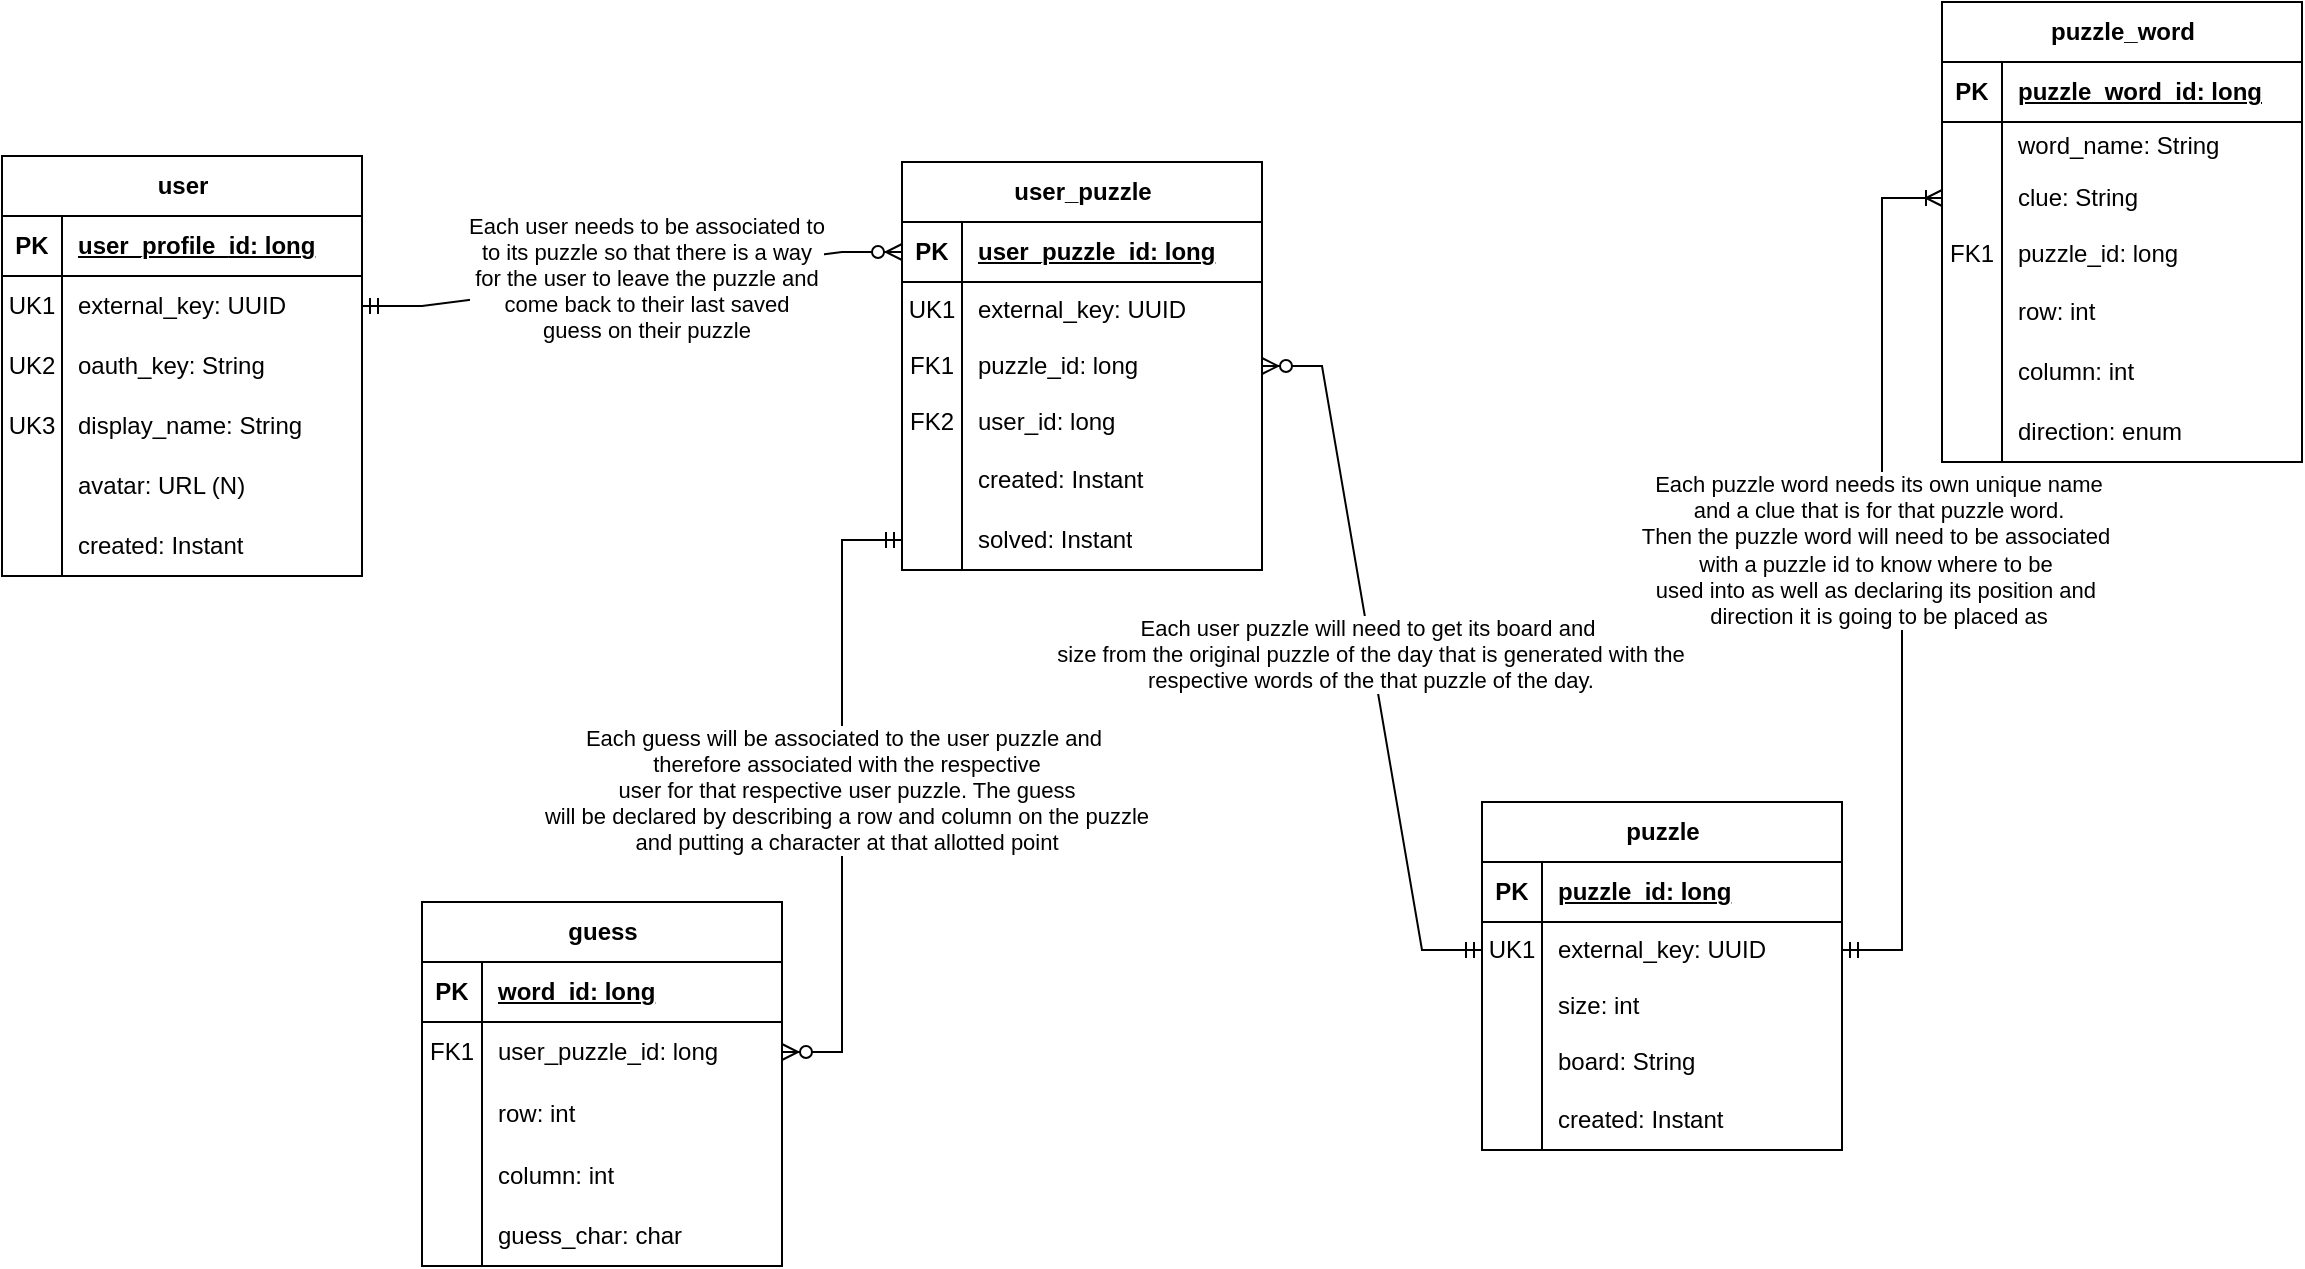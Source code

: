 <mxfile scale="1" border="0" version="28.0.4">
  <diagram name="Page-1" id="JINj1zMPB-zEUSg1bObf">
    <mxGraphModel dx="1215" dy="637" grid="1" gridSize="10" guides="1" tooltips="1" connect="1" arrows="1" fold="1" page="1" pageScale="1" pageWidth="850" pageHeight="1100" math="0" shadow="0">
      <root>
        <mxCell id="0" />
        <mxCell id="1" parent="0" />
        <mxCell id="UYAVNFeahvcUdlWK9c-E-1" value="user" style="shape=table;startSize=30;container=1;collapsible=1;childLayout=tableLayout;fixedRows=1;rowLines=0;fontStyle=1;align=center;resizeLast=1;html=1;" parent="1" vertex="1">
          <mxGeometry x="220" y="97" width="180" height="210" as="geometry" />
        </mxCell>
        <mxCell id="UYAVNFeahvcUdlWK9c-E-2" value="" style="shape=tableRow;horizontal=0;startSize=0;swimlaneHead=0;swimlaneBody=0;fillColor=none;collapsible=0;dropTarget=0;points=[[0,0.5],[1,0.5]];portConstraint=eastwest;top=0;left=0;right=0;bottom=1;" parent="UYAVNFeahvcUdlWK9c-E-1" vertex="1">
          <mxGeometry y="30" width="180" height="30" as="geometry" />
        </mxCell>
        <mxCell id="UYAVNFeahvcUdlWK9c-E-3" value="PK" style="shape=partialRectangle;connectable=0;fillColor=none;top=0;left=0;bottom=0;right=0;fontStyle=1;overflow=hidden;whiteSpace=wrap;html=1;" parent="UYAVNFeahvcUdlWK9c-E-2" vertex="1">
          <mxGeometry width="30" height="30" as="geometry">
            <mxRectangle width="30" height="30" as="alternateBounds" />
          </mxGeometry>
        </mxCell>
        <mxCell id="UYAVNFeahvcUdlWK9c-E-4" value="user_profile_&lt;span style=&quot;background-color: transparent; color: light-dark(rgb(0, 0, 0), rgb(255, 255, 255));&quot;&gt;id: long&lt;/span&gt;" style="shape=partialRectangle;connectable=0;fillColor=none;top=0;left=0;bottom=0;right=0;align=left;spacingLeft=6;fontStyle=5;overflow=hidden;whiteSpace=wrap;html=1;" parent="UYAVNFeahvcUdlWK9c-E-2" vertex="1">
          <mxGeometry x="30" width="150" height="30" as="geometry">
            <mxRectangle width="150" height="30" as="alternateBounds" />
          </mxGeometry>
        </mxCell>
        <mxCell id="UYAVNFeahvcUdlWK9c-E-5" value="" style="shape=tableRow;horizontal=0;startSize=0;swimlaneHead=0;swimlaneBody=0;fillColor=none;collapsible=0;dropTarget=0;points=[[0,0.5],[1,0.5]];portConstraint=eastwest;top=0;left=0;right=0;bottom=0;" parent="UYAVNFeahvcUdlWK9c-E-1" vertex="1">
          <mxGeometry y="60" width="180" height="30" as="geometry" />
        </mxCell>
        <mxCell id="UYAVNFeahvcUdlWK9c-E-6" value="UK1" style="shape=partialRectangle;connectable=0;fillColor=none;top=0;left=0;bottom=0;right=0;editable=1;overflow=hidden;whiteSpace=wrap;html=1;" parent="UYAVNFeahvcUdlWK9c-E-5" vertex="1">
          <mxGeometry width="30" height="30" as="geometry">
            <mxRectangle width="30" height="30" as="alternateBounds" />
          </mxGeometry>
        </mxCell>
        <mxCell id="UYAVNFeahvcUdlWK9c-E-7" value="external_key: UUID" style="shape=partialRectangle;connectable=0;fillColor=none;top=0;left=0;bottom=0;right=0;align=left;spacingLeft=6;overflow=hidden;whiteSpace=wrap;html=1;" parent="UYAVNFeahvcUdlWK9c-E-5" vertex="1">
          <mxGeometry x="30" width="150" height="30" as="geometry">
            <mxRectangle width="150" height="30" as="alternateBounds" />
          </mxGeometry>
        </mxCell>
        <mxCell id="UYAVNFeahvcUdlWK9c-E-8" value="" style="shape=tableRow;horizontal=0;startSize=0;swimlaneHead=0;swimlaneBody=0;fillColor=none;collapsible=0;dropTarget=0;points=[[0,0.5],[1,0.5]];portConstraint=eastwest;top=0;left=0;right=0;bottom=0;" parent="UYAVNFeahvcUdlWK9c-E-1" vertex="1">
          <mxGeometry y="90" width="180" height="30" as="geometry" />
        </mxCell>
        <mxCell id="UYAVNFeahvcUdlWK9c-E-9" value="UK2" style="shape=partialRectangle;connectable=0;fillColor=none;top=0;left=0;bottom=0;right=0;editable=1;overflow=hidden;whiteSpace=wrap;html=1;" parent="UYAVNFeahvcUdlWK9c-E-8" vertex="1">
          <mxGeometry width="30" height="30" as="geometry">
            <mxRectangle width="30" height="30" as="alternateBounds" />
          </mxGeometry>
        </mxCell>
        <mxCell id="UYAVNFeahvcUdlWK9c-E-10" value="oauth_key: String" style="shape=partialRectangle;connectable=0;fillColor=none;top=0;left=0;bottom=0;right=0;align=left;spacingLeft=6;overflow=hidden;whiteSpace=wrap;html=1;" parent="UYAVNFeahvcUdlWK9c-E-8" vertex="1">
          <mxGeometry x="30" width="150" height="30" as="geometry">
            <mxRectangle width="150" height="30" as="alternateBounds" />
          </mxGeometry>
        </mxCell>
        <mxCell id="UYAVNFeahvcUdlWK9c-E-11" value="" style="shape=tableRow;horizontal=0;startSize=0;swimlaneHead=0;swimlaneBody=0;fillColor=none;collapsible=0;dropTarget=0;points=[[0,0.5],[1,0.5]];portConstraint=eastwest;top=0;left=0;right=0;bottom=0;" parent="UYAVNFeahvcUdlWK9c-E-1" vertex="1">
          <mxGeometry y="120" width="180" height="30" as="geometry" />
        </mxCell>
        <mxCell id="UYAVNFeahvcUdlWK9c-E-12" value="UK3" style="shape=partialRectangle;connectable=0;fillColor=none;top=0;left=0;bottom=0;right=0;editable=1;overflow=hidden;whiteSpace=wrap;html=1;" parent="UYAVNFeahvcUdlWK9c-E-11" vertex="1">
          <mxGeometry width="30" height="30" as="geometry">
            <mxRectangle width="30" height="30" as="alternateBounds" />
          </mxGeometry>
        </mxCell>
        <mxCell id="UYAVNFeahvcUdlWK9c-E-13" value="display_name: String" style="shape=partialRectangle;connectable=0;fillColor=none;top=0;left=0;bottom=0;right=0;align=left;spacingLeft=6;overflow=hidden;whiteSpace=wrap;html=1;" parent="UYAVNFeahvcUdlWK9c-E-11" vertex="1">
          <mxGeometry x="30" width="150" height="30" as="geometry">
            <mxRectangle width="150" height="30" as="alternateBounds" />
          </mxGeometry>
        </mxCell>
        <mxCell id="UYAVNFeahvcUdlWK9c-E-14" value="" style="shape=tableRow;horizontal=0;startSize=0;swimlaneHead=0;swimlaneBody=0;fillColor=none;collapsible=0;dropTarget=0;points=[[0,0.5],[1,0.5]];portConstraint=eastwest;top=0;left=0;right=0;bottom=0;" parent="UYAVNFeahvcUdlWK9c-E-1" vertex="1">
          <mxGeometry y="150" width="180" height="30" as="geometry" />
        </mxCell>
        <mxCell id="UYAVNFeahvcUdlWK9c-E-15" value="" style="shape=partialRectangle;connectable=0;fillColor=none;top=0;left=0;bottom=0;right=0;editable=1;overflow=hidden;whiteSpace=wrap;html=1;" parent="UYAVNFeahvcUdlWK9c-E-14" vertex="1">
          <mxGeometry width="30" height="30" as="geometry">
            <mxRectangle width="30" height="30" as="alternateBounds" />
          </mxGeometry>
        </mxCell>
        <mxCell id="UYAVNFeahvcUdlWK9c-E-16" value="avatar: URL (N)" style="shape=partialRectangle;connectable=0;fillColor=none;top=0;left=0;bottom=0;right=0;align=left;spacingLeft=6;overflow=hidden;whiteSpace=wrap;html=1;" parent="UYAVNFeahvcUdlWK9c-E-14" vertex="1">
          <mxGeometry x="30" width="150" height="30" as="geometry">
            <mxRectangle width="150" height="30" as="alternateBounds" />
          </mxGeometry>
        </mxCell>
        <mxCell id="UYAVNFeahvcUdlWK9c-E-17" value="" style="shape=tableRow;horizontal=0;startSize=0;swimlaneHead=0;swimlaneBody=0;fillColor=none;collapsible=0;dropTarget=0;points=[[0,0.5],[1,0.5]];portConstraint=eastwest;top=0;left=0;right=0;bottom=0;" parent="UYAVNFeahvcUdlWK9c-E-1" vertex="1">
          <mxGeometry y="180" width="180" height="30" as="geometry" />
        </mxCell>
        <mxCell id="UYAVNFeahvcUdlWK9c-E-18" value="" style="shape=partialRectangle;connectable=0;fillColor=none;top=0;left=0;bottom=0;right=0;editable=1;overflow=hidden;whiteSpace=wrap;html=1;" parent="UYAVNFeahvcUdlWK9c-E-17" vertex="1">
          <mxGeometry width="30" height="30" as="geometry">
            <mxRectangle width="30" height="30" as="alternateBounds" />
          </mxGeometry>
        </mxCell>
        <mxCell id="UYAVNFeahvcUdlWK9c-E-19" value="created: Instant" style="shape=partialRectangle;connectable=0;fillColor=none;top=0;left=0;bottom=0;right=0;align=left;spacingLeft=6;overflow=hidden;whiteSpace=wrap;html=1;" parent="UYAVNFeahvcUdlWK9c-E-17" vertex="1">
          <mxGeometry x="30" width="150" height="30" as="geometry">
            <mxRectangle width="150" height="30" as="alternateBounds" />
          </mxGeometry>
        </mxCell>
        <mxCell id="UYAVNFeahvcUdlWK9c-E-20" value="user_puzzle" style="shape=table;startSize=30;container=1;collapsible=1;childLayout=tableLayout;fixedRows=1;rowLines=0;fontStyle=1;align=center;resizeLast=1;html=1;" parent="1" vertex="1">
          <mxGeometry x="670" y="100" width="180" height="204" as="geometry" />
        </mxCell>
        <mxCell id="UYAVNFeahvcUdlWK9c-E-21" value="" style="shape=tableRow;horizontal=0;startSize=0;swimlaneHead=0;swimlaneBody=0;fillColor=none;collapsible=0;dropTarget=0;points=[[0,0.5],[1,0.5]];portConstraint=eastwest;top=0;left=0;right=0;bottom=1;" parent="UYAVNFeahvcUdlWK9c-E-20" vertex="1">
          <mxGeometry y="30" width="180" height="30" as="geometry" />
        </mxCell>
        <mxCell id="UYAVNFeahvcUdlWK9c-E-22" value="PK" style="shape=partialRectangle;connectable=0;fillColor=none;top=0;left=0;bottom=0;right=0;fontStyle=1;overflow=hidden;whiteSpace=wrap;html=1;" parent="UYAVNFeahvcUdlWK9c-E-21" vertex="1">
          <mxGeometry width="30" height="30" as="geometry">
            <mxRectangle width="30" height="30" as="alternateBounds" />
          </mxGeometry>
        </mxCell>
        <mxCell id="UYAVNFeahvcUdlWK9c-E-23" value="user_puzzle_id: long" style="shape=partialRectangle;connectable=0;fillColor=none;top=0;left=0;bottom=0;right=0;align=left;spacingLeft=6;fontStyle=5;overflow=hidden;whiteSpace=wrap;html=1;" parent="UYAVNFeahvcUdlWK9c-E-21" vertex="1">
          <mxGeometry x="30" width="150" height="30" as="geometry">
            <mxRectangle width="150" height="30" as="alternateBounds" />
          </mxGeometry>
        </mxCell>
        <mxCell id="UYAVNFeahvcUdlWK9c-E-24" value="" style="shape=tableRow;horizontal=0;startSize=0;swimlaneHead=0;swimlaneBody=0;fillColor=none;collapsible=0;dropTarget=0;points=[[0,0.5],[1,0.5]];portConstraint=eastwest;top=0;left=0;right=0;bottom=0;" parent="UYAVNFeahvcUdlWK9c-E-20" vertex="1">
          <mxGeometry y="60" width="180" height="28" as="geometry" />
        </mxCell>
        <mxCell id="UYAVNFeahvcUdlWK9c-E-25" value="UK1" style="shape=partialRectangle;connectable=0;fillColor=none;top=0;left=0;bottom=0;right=0;editable=1;overflow=hidden;whiteSpace=wrap;html=1;" parent="UYAVNFeahvcUdlWK9c-E-24" vertex="1">
          <mxGeometry width="30" height="28" as="geometry">
            <mxRectangle width="30" height="28" as="alternateBounds" />
          </mxGeometry>
        </mxCell>
        <mxCell id="UYAVNFeahvcUdlWK9c-E-26" value="external_key: UUID" style="shape=partialRectangle;connectable=0;fillColor=none;top=0;left=0;bottom=0;right=0;align=left;spacingLeft=6;overflow=hidden;whiteSpace=wrap;html=1;" parent="UYAVNFeahvcUdlWK9c-E-24" vertex="1">
          <mxGeometry x="30" width="150" height="28" as="geometry">
            <mxRectangle width="150" height="28" as="alternateBounds" />
          </mxGeometry>
        </mxCell>
        <mxCell id="UYAVNFeahvcUdlWK9c-E-27" value="" style="shape=tableRow;horizontal=0;startSize=0;swimlaneHead=0;swimlaneBody=0;fillColor=none;collapsible=0;dropTarget=0;points=[[0,0.5],[1,0.5]];portConstraint=eastwest;top=0;left=0;right=0;bottom=0;" parent="UYAVNFeahvcUdlWK9c-E-20" vertex="1">
          <mxGeometry y="88" width="180" height="28" as="geometry" />
        </mxCell>
        <mxCell id="UYAVNFeahvcUdlWK9c-E-28" value="FK1" style="shape=partialRectangle;connectable=0;fillColor=none;top=0;left=0;bottom=0;right=0;editable=1;overflow=hidden;whiteSpace=wrap;html=1;" parent="UYAVNFeahvcUdlWK9c-E-27" vertex="1">
          <mxGeometry width="30" height="28" as="geometry">
            <mxRectangle width="30" height="28" as="alternateBounds" />
          </mxGeometry>
        </mxCell>
        <mxCell id="UYAVNFeahvcUdlWK9c-E-29" value="puzzle_id: long" style="shape=partialRectangle;connectable=0;fillColor=none;top=0;left=0;bottom=0;right=0;align=left;spacingLeft=6;overflow=hidden;whiteSpace=wrap;html=1;" parent="UYAVNFeahvcUdlWK9c-E-27" vertex="1">
          <mxGeometry x="30" width="150" height="28" as="geometry">
            <mxRectangle width="150" height="28" as="alternateBounds" />
          </mxGeometry>
        </mxCell>
        <mxCell id="UYAVNFeahvcUdlWK9c-E-141" value="" style="shape=tableRow;horizontal=0;startSize=0;swimlaneHead=0;swimlaneBody=0;fillColor=none;collapsible=0;dropTarget=0;points=[[0,0.5],[1,0.5]];portConstraint=eastwest;top=0;left=0;right=0;bottom=0;" parent="UYAVNFeahvcUdlWK9c-E-20" vertex="1">
          <mxGeometry y="116" width="180" height="28" as="geometry" />
        </mxCell>
        <mxCell id="UYAVNFeahvcUdlWK9c-E-142" value="FK2" style="shape=partialRectangle;connectable=0;fillColor=none;top=0;left=0;bottom=0;right=0;editable=1;overflow=hidden;whiteSpace=wrap;html=1;" parent="UYAVNFeahvcUdlWK9c-E-141" vertex="1">
          <mxGeometry width="30" height="28" as="geometry">
            <mxRectangle width="30" height="28" as="alternateBounds" />
          </mxGeometry>
        </mxCell>
        <mxCell id="UYAVNFeahvcUdlWK9c-E-143" value="user_id: long" style="shape=partialRectangle;connectable=0;fillColor=none;top=0;left=0;bottom=0;right=0;align=left;spacingLeft=6;overflow=hidden;whiteSpace=wrap;html=1;" parent="UYAVNFeahvcUdlWK9c-E-141" vertex="1">
          <mxGeometry x="30" width="150" height="28" as="geometry">
            <mxRectangle width="150" height="28" as="alternateBounds" />
          </mxGeometry>
        </mxCell>
        <mxCell id="UYAVNFeahvcUdlWK9c-E-30" value="" style="shape=tableRow;horizontal=0;startSize=0;swimlaneHead=0;swimlaneBody=0;fillColor=none;collapsible=0;dropTarget=0;points=[[0,0.5],[1,0.5]];portConstraint=eastwest;top=0;left=0;right=0;bottom=0;" parent="UYAVNFeahvcUdlWK9c-E-20" vertex="1">
          <mxGeometry y="144" width="180" height="30" as="geometry" />
        </mxCell>
        <mxCell id="UYAVNFeahvcUdlWK9c-E-31" value="" style="shape=partialRectangle;connectable=0;fillColor=none;top=0;left=0;bottom=0;right=0;editable=1;overflow=hidden;whiteSpace=wrap;html=1;" parent="UYAVNFeahvcUdlWK9c-E-30" vertex="1">
          <mxGeometry width="30" height="30" as="geometry">
            <mxRectangle width="30" height="30" as="alternateBounds" />
          </mxGeometry>
        </mxCell>
        <mxCell id="UYAVNFeahvcUdlWK9c-E-32" value="created: Instant" style="shape=partialRectangle;connectable=0;fillColor=none;top=0;left=0;bottom=0;right=0;align=left;spacingLeft=6;overflow=hidden;whiteSpace=wrap;html=1;" parent="UYAVNFeahvcUdlWK9c-E-30" vertex="1">
          <mxGeometry x="30" width="150" height="30" as="geometry">
            <mxRectangle width="150" height="30" as="alternateBounds" />
          </mxGeometry>
        </mxCell>
        <mxCell id="UYAVNFeahvcUdlWK9c-E-33" value="" style="shape=tableRow;horizontal=0;startSize=0;swimlaneHead=0;swimlaneBody=0;fillColor=none;collapsible=0;dropTarget=0;points=[[0,0.5],[1,0.5]];portConstraint=eastwest;top=0;left=0;right=0;bottom=0;" parent="UYAVNFeahvcUdlWK9c-E-20" vertex="1">
          <mxGeometry y="174" width="180" height="30" as="geometry" />
        </mxCell>
        <mxCell id="UYAVNFeahvcUdlWK9c-E-34" value="" style="shape=partialRectangle;connectable=0;fillColor=none;top=0;left=0;bottom=0;right=0;editable=1;overflow=hidden;whiteSpace=wrap;html=1;" parent="UYAVNFeahvcUdlWK9c-E-33" vertex="1">
          <mxGeometry width="30" height="30" as="geometry">
            <mxRectangle width="30" height="30" as="alternateBounds" />
          </mxGeometry>
        </mxCell>
        <mxCell id="UYAVNFeahvcUdlWK9c-E-35" value="solved: Instant" style="shape=partialRectangle;connectable=0;fillColor=none;top=0;left=0;bottom=0;right=0;align=left;spacingLeft=6;overflow=hidden;whiteSpace=wrap;html=1;" parent="UYAVNFeahvcUdlWK9c-E-33" vertex="1">
          <mxGeometry x="30" width="150" height="30" as="geometry">
            <mxRectangle width="150" height="30" as="alternateBounds" />
          </mxGeometry>
        </mxCell>
        <mxCell id="UYAVNFeahvcUdlWK9c-E-52" value="guess" style="shape=table;startSize=30;container=1;collapsible=1;childLayout=tableLayout;fixedRows=1;rowLines=0;fontStyle=1;align=center;resizeLast=1;html=1;" parent="1" vertex="1">
          <mxGeometry x="430" y="470" width="180" height="182" as="geometry" />
        </mxCell>
        <mxCell id="UYAVNFeahvcUdlWK9c-E-53" value="" style="shape=tableRow;horizontal=0;startSize=0;swimlaneHead=0;swimlaneBody=0;fillColor=none;collapsible=0;dropTarget=0;points=[[0,0.5],[1,0.5]];portConstraint=eastwest;top=0;left=0;right=0;bottom=1;" parent="UYAVNFeahvcUdlWK9c-E-52" vertex="1">
          <mxGeometry y="30" width="180" height="30" as="geometry" />
        </mxCell>
        <mxCell id="UYAVNFeahvcUdlWK9c-E-54" value="PK" style="shape=partialRectangle;connectable=0;fillColor=none;top=0;left=0;bottom=0;right=0;fontStyle=1;overflow=hidden;whiteSpace=wrap;html=1;" parent="UYAVNFeahvcUdlWK9c-E-53" vertex="1">
          <mxGeometry width="30" height="30" as="geometry">
            <mxRectangle width="30" height="30" as="alternateBounds" />
          </mxGeometry>
        </mxCell>
        <mxCell id="UYAVNFeahvcUdlWK9c-E-55" value="word_id: long" style="shape=partialRectangle;connectable=0;fillColor=none;top=0;left=0;bottom=0;right=0;align=left;spacingLeft=6;fontStyle=5;overflow=hidden;whiteSpace=wrap;html=1;" parent="UYAVNFeahvcUdlWK9c-E-53" vertex="1">
          <mxGeometry x="30" width="150" height="30" as="geometry">
            <mxRectangle width="150" height="30" as="alternateBounds" />
          </mxGeometry>
        </mxCell>
        <mxCell id="UYAVNFeahvcUdlWK9c-E-56" value="" style="shape=tableRow;horizontal=0;startSize=0;swimlaneHead=0;swimlaneBody=0;fillColor=none;collapsible=0;dropTarget=0;points=[[0,0.5],[1,0.5]];portConstraint=eastwest;top=0;left=0;right=0;bottom=0;" parent="UYAVNFeahvcUdlWK9c-E-52" vertex="1">
          <mxGeometry y="60" width="180" height="30" as="geometry" />
        </mxCell>
        <mxCell id="UYAVNFeahvcUdlWK9c-E-57" value="FK1" style="shape=partialRectangle;connectable=0;fillColor=none;top=0;left=0;bottom=0;right=0;editable=1;overflow=hidden;whiteSpace=wrap;html=1;" parent="UYAVNFeahvcUdlWK9c-E-56" vertex="1">
          <mxGeometry width="30" height="30" as="geometry">
            <mxRectangle width="30" height="30" as="alternateBounds" />
          </mxGeometry>
        </mxCell>
        <mxCell id="UYAVNFeahvcUdlWK9c-E-58" value="user_puzzle_id: long" style="shape=partialRectangle;connectable=0;fillColor=none;top=0;left=0;bottom=0;right=0;align=left;spacingLeft=6;overflow=hidden;whiteSpace=wrap;html=1;" parent="UYAVNFeahvcUdlWK9c-E-56" vertex="1">
          <mxGeometry x="30" width="150" height="30" as="geometry">
            <mxRectangle width="150" height="30" as="alternateBounds" />
          </mxGeometry>
        </mxCell>
        <mxCell id="UYAVNFeahvcUdlWK9c-E-65" value="" style="shape=tableRow;horizontal=0;startSize=0;swimlaneHead=0;swimlaneBody=0;fillColor=none;collapsible=0;dropTarget=0;points=[[0,0.5],[1,0.5]];portConstraint=eastwest;top=0;left=0;right=0;bottom=0;" parent="UYAVNFeahvcUdlWK9c-E-52" vertex="1">
          <mxGeometry y="90" width="180" height="32" as="geometry" />
        </mxCell>
        <mxCell id="UYAVNFeahvcUdlWK9c-E-66" value="" style="shape=partialRectangle;connectable=0;fillColor=none;top=0;left=0;bottom=0;right=0;editable=1;overflow=hidden;whiteSpace=wrap;html=1;" parent="UYAVNFeahvcUdlWK9c-E-65" vertex="1">
          <mxGeometry width="30" height="32" as="geometry">
            <mxRectangle width="30" height="32" as="alternateBounds" />
          </mxGeometry>
        </mxCell>
        <mxCell id="UYAVNFeahvcUdlWK9c-E-67" value="row: int" style="shape=partialRectangle;connectable=0;fillColor=none;top=0;left=0;bottom=0;right=0;align=left;spacingLeft=6;overflow=hidden;whiteSpace=wrap;html=1;" parent="UYAVNFeahvcUdlWK9c-E-65" vertex="1">
          <mxGeometry x="30" width="150" height="32" as="geometry">
            <mxRectangle width="150" height="32" as="alternateBounds" />
          </mxGeometry>
        </mxCell>
        <mxCell id="UYAVNFeahvcUdlWK9c-E-68" value="" style="shape=tableRow;horizontal=0;startSize=0;swimlaneHead=0;swimlaneBody=0;fillColor=none;collapsible=0;dropTarget=0;points=[[0,0.5],[1,0.5]];portConstraint=eastwest;top=0;left=0;right=0;bottom=0;" parent="UYAVNFeahvcUdlWK9c-E-52" vertex="1">
          <mxGeometry y="122" width="180" height="30" as="geometry" />
        </mxCell>
        <mxCell id="UYAVNFeahvcUdlWK9c-E-69" value="" style="shape=partialRectangle;connectable=0;fillColor=none;top=0;left=0;bottom=0;right=0;editable=1;overflow=hidden;whiteSpace=wrap;html=1;" parent="UYAVNFeahvcUdlWK9c-E-68" vertex="1">
          <mxGeometry width="30" height="30" as="geometry">
            <mxRectangle width="30" height="30" as="alternateBounds" />
          </mxGeometry>
        </mxCell>
        <mxCell id="UYAVNFeahvcUdlWK9c-E-70" value="column: int" style="shape=partialRectangle;connectable=0;fillColor=none;top=0;left=0;bottom=0;right=0;align=left;spacingLeft=6;overflow=hidden;whiteSpace=wrap;html=1;" parent="UYAVNFeahvcUdlWK9c-E-68" vertex="1">
          <mxGeometry x="30" width="150" height="30" as="geometry">
            <mxRectangle width="150" height="30" as="alternateBounds" />
          </mxGeometry>
        </mxCell>
        <mxCell id="UYAVNFeahvcUdlWK9c-E-71" value="" style="shape=tableRow;horizontal=0;startSize=0;swimlaneHead=0;swimlaneBody=0;fillColor=none;collapsible=0;dropTarget=0;points=[[0,0.5],[1,0.5]];portConstraint=eastwest;top=0;left=0;right=0;bottom=0;" parent="UYAVNFeahvcUdlWK9c-E-52" vertex="1">
          <mxGeometry y="152" width="180" height="30" as="geometry" />
        </mxCell>
        <mxCell id="UYAVNFeahvcUdlWK9c-E-72" value="" style="shape=partialRectangle;connectable=0;fillColor=none;top=0;left=0;bottom=0;right=0;editable=1;overflow=hidden;whiteSpace=wrap;html=1;" parent="UYAVNFeahvcUdlWK9c-E-71" vertex="1">
          <mxGeometry width="30" height="30" as="geometry">
            <mxRectangle width="30" height="30" as="alternateBounds" />
          </mxGeometry>
        </mxCell>
        <mxCell id="UYAVNFeahvcUdlWK9c-E-73" value="guess_char: char" style="shape=partialRectangle;connectable=0;fillColor=none;top=0;left=0;bottom=0;right=0;align=left;spacingLeft=6;overflow=hidden;whiteSpace=wrap;html=1;" parent="UYAVNFeahvcUdlWK9c-E-71" vertex="1">
          <mxGeometry x="30" width="150" height="30" as="geometry">
            <mxRectangle width="150" height="30" as="alternateBounds" />
          </mxGeometry>
        </mxCell>
        <mxCell id="UYAVNFeahvcUdlWK9c-E-80" value="puzzle" style="shape=table;startSize=30;container=1;collapsible=1;childLayout=tableLayout;fixedRows=1;rowLines=0;fontStyle=1;align=center;resizeLast=1;html=1;" parent="1" vertex="1">
          <mxGeometry x="960" y="420" width="180" height="174" as="geometry" />
        </mxCell>
        <mxCell id="UYAVNFeahvcUdlWK9c-E-81" value="" style="shape=tableRow;horizontal=0;startSize=0;swimlaneHead=0;swimlaneBody=0;fillColor=none;collapsible=0;dropTarget=0;points=[[0,0.5],[1,0.5]];portConstraint=eastwest;top=0;left=0;right=0;bottom=1;" parent="UYAVNFeahvcUdlWK9c-E-80" vertex="1">
          <mxGeometry y="30" width="180" height="30" as="geometry" />
        </mxCell>
        <mxCell id="UYAVNFeahvcUdlWK9c-E-82" value="PK" style="shape=partialRectangle;connectable=0;fillColor=none;top=0;left=0;bottom=0;right=0;fontStyle=1;overflow=hidden;whiteSpace=wrap;html=1;" parent="UYAVNFeahvcUdlWK9c-E-81" vertex="1">
          <mxGeometry width="30" height="30" as="geometry">
            <mxRectangle width="30" height="30" as="alternateBounds" />
          </mxGeometry>
        </mxCell>
        <mxCell id="UYAVNFeahvcUdlWK9c-E-83" value="puzzle_id: long" style="shape=partialRectangle;connectable=0;fillColor=none;top=0;left=0;bottom=0;right=0;align=left;spacingLeft=6;fontStyle=5;overflow=hidden;whiteSpace=wrap;html=1;" parent="UYAVNFeahvcUdlWK9c-E-81" vertex="1">
          <mxGeometry x="30" width="150" height="30" as="geometry">
            <mxRectangle width="150" height="30" as="alternateBounds" />
          </mxGeometry>
        </mxCell>
        <mxCell id="UYAVNFeahvcUdlWK9c-E-84" value="" style="shape=tableRow;horizontal=0;startSize=0;swimlaneHead=0;swimlaneBody=0;fillColor=none;collapsible=0;dropTarget=0;points=[[0,0.5],[1,0.5]];portConstraint=eastwest;top=0;left=0;right=0;bottom=0;" parent="UYAVNFeahvcUdlWK9c-E-80" vertex="1">
          <mxGeometry y="60" width="180" height="28" as="geometry" />
        </mxCell>
        <mxCell id="UYAVNFeahvcUdlWK9c-E-85" value="UK1" style="shape=partialRectangle;connectable=0;fillColor=none;top=0;left=0;bottom=0;right=0;editable=1;overflow=hidden;whiteSpace=wrap;html=1;" parent="UYAVNFeahvcUdlWK9c-E-84" vertex="1">
          <mxGeometry width="30" height="28" as="geometry">
            <mxRectangle width="30" height="28" as="alternateBounds" />
          </mxGeometry>
        </mxCell>
        <mxCell id="UYAVNFeahvcUdlWK9c-E-86" value="external_key: UUID" style="shape=partialRectangle;connectable=0;fillColor=none;top=0;left=0;bottom=0;right=0;align=left;spacingLeft=6;overflow=hidden;whiteSpace=wrap;html=1;" parent="UYAVNFeahvcUdlWK9c-E-84" vertex="1">
          <mxGeometry x="30" width="150" height="28" as="geometry">
            <mxRectangle width="150" height="28" as="alternateBounds" />
          </mxGeometry>
        </mxCell>
        <mxCell id="UYAVNFeahvcUdlWK9c-E-129" value="" style="shape=tableRow;horizontal=0;startSize=0;swimlaneHead=0;swimlaneBody=0;fillColor=none;collapsible=0;dropTarget=0;points=[[0,0.5],[1,0.5]];portConstraint=eastwest;top=0;left=0;right=0;bottom=0;" parent="UYAVNFeahvcUdlWK9c-E-80" vertex="1">
          <mxGeometry y="88" width="180" height="28" as="geometry" />
        </mxCell>
        <mxCell id="UYAVNFeahvcUdlWK9c-E-130" value="" style="shape=partialRectangle;connectable=0;fillColor=none;top=0;left=0;bottom=0;right=0;editable=1;overflow=hidden;whiteSpace=wrap;html=1;" parent="UYAVNFeahvcUdlWK9c-E-129" vertex="1">
          <mxGeometry width="30" height="28" as="geometry">
            <mxRectangle width="30" height="28" as="alternateBounds" />
          </mxGeometry>
        </mxCell>
        <mxCell id="UYAVNFeahvcUdlWK9c-E-131" value="size: int" style="shape=partialRectangle;connectable=0;fillColor=none;top=0;left=0;bottom=0;right=0;align=left;spacingLeft=6;overflow=hidden;whiteSpace=wrap;html=1;" parent="UYAVNFeahvcUdlWK9c-E-129" vertex="1">
          <mxGeometry x="30" width="150" height="28" as="geometry">
            <mxRectangle width="150" height="28" as="alternateBounds" />
          </mxGeometry>
        </mxCell>
        <mxCell id="UYAVNFeahvcUdlWK9c-E-132" value="" style="shape=tableRow;horizontal=0;startSize=0;swimlaneHead=0;swimlaneBody=0;fillColor=none;collapsible=0;dropTarget=0;points=[[0,0.5],[1,0.5]];portConstraint=eastwest;top=0;left=0;right=0;bottom=0;" parent="UYAVNFeahvcUdlWK9c-E-80" vertex="1">
          <mxGeometry y="116" width="180" height="28" as="geometry" />
        </mxCell>
        <mxCell id="UYAVNFeahvcUdlWK9c-E-133" value="" style="shape=partialRectangle;connectable=0;fillColor=none;top=0;left=0;bottom=0;right=0;editable=1;overflow=hidden;whiteSpace=wrap;html=1;" parent="UYAVNFeahvcUdlWK9c-E-132" vertex="1">
          <mxGeometry width="30" height="28" as="geometry">
            <mxRectangle width="30" height="28" as="alternateBounds" />
          </mxGeometry>
        </mxCell>
        <mxCell id="UYAVNFeahvcUdlWK9c-E-134" value="board: String" style="shape=partialRectangle;connectable=0;fillColor=none;top=0;left=0;bottom=0;right=0;align=left;spacingLeft=6;overflow=hidden;whiteSpace=wrap;html=1;" parent="UYAVNFeahvcUdlWK9c-E-132" vertex="1">
          <mxGeometry x="30" width="150" height="28" as="geometry">
            <mxRectangle width="150" height="28" as="alternateBounds" />
          </mxGeometry>
        </mxCell>
        <mxCell id="UYAVNFeahvcUdlWK9c-E-90" value="" style="shape=tableRow;horizontal=0;startSize=0;swimlaneHead=0;swimlaneBody=0;fillColor=none;collapsible=0;dropTarget=0;points=[[0,0.5],[1,0.5]];portConstraint=eastwest;top=0;left=0;right=0;bottom=0;" parent="UYAVNFeahvcUdlWK9c-E-80" vertex="1">
          <mxGeometry y="144" width="180" height="30" as="geometry" />
        </mxCell>
        <mxCell id="UYAVNFeahvcUdlWK9c-E-91" value="" style="shape=partialRectangle;connectable=0;fillColor=none;top=0;left=0;bottom=0;right=0;editable=1;overflow=hidden;whiteSpace=wrap;html=1;" parent="UYAVNFeahvcUdlWK9c-E-90" vertex="1">
          <mxGeometry width="30" height="30" as="geometry">
            <mxRectangle width="30" height="30" as="alternateBounds" />
          </mxGeometry>
        </mxCell>
        <mxCell id="UYAVNFeahvcUdlWK9c-E-92" value="created: Instant" style="shape=partialRectangle;connectable=0;fillColor=none;top=0;left=0;bottom=0;right=0;align=left;spacingLeft=6;overflow=hidden;whiteSpace=wrap;html=1;" parent="UYAVNFeahvcUdlWK9c-E-90" vertex="1">
          <mxGeometry x="30" width="150" height="30" as="geometry">
            <mxRectangle width="150" height="30" as="alternateBounds" />
          </mxGeometry>
        </mxCell>
        <mxCell id="UYAVNFeahvcUdlWK9c-E-101" value="puzzle_word" style="shape=table;startSize=30;container=1;collapsible=1;childLayout=tableLayout;fixedRows=1;rowLines=0;fontStyle=1;align=center;resizeLast=1;html=1;" parent="1" vertex="1">
          <mxGeometry x="1190" y="20" width="180" height="230" as="geometry" />
        </mxCell>
        <mxCell id="UYAVNFeahvcUdlWK9c-E-102" value="" style="shape=tableRow;horizontal=0;startSize=0;swimlaneHead=0;swimlaneBody=0;fillColor=none;collapsible=0;dropTarget=0;points=[[0,0.5],[1,0.5]];portConstraint=eastwest;top=0;left=0;right=0;bottom=1;" parent="UYAVNFeahvcUdlWK9c-E-101" vertex="1">
          <mxGeometry y="30" width="180" height="30" as="geometry" />
        </mxCell>
        <mxCell id="UYAVNFeahvcUdlWK9c-E-103" value="PK" style="shape=partialRectangle;connectable=0;fillColor=none;top=0;left=0;bottom=0;right=0;fontStyle=1;overflow=hidden;whiteSpace=wrap;html=1;" parent="UYAVNFeahvcUdlWK9c-E-102" vertex="1">
          <mxGeometry width="30" height="30" as="geometry">
            <mxRectangle width="30" height="30" as="alternateBounds" />
          </mxGeometry>
        </mxCell>
        <mxCell id="UYAVNFeahvcUdlWK9c-E-104" value="puzzle_word_id: long" style="shape=partialRectangle;connectable=0;fillColor=none;top=0;left=0;bottom=0;right=0;align=left;spacingLeft=6;fontStyle=5;overflow=hidden;whiteSpace=wrap;html=1;" parent="UYAVNFeahvcUdlWK9c-E-102" vertex="1">
          <mxGeometry x="30" width="150" height="30" as="geometry">
            <mxRectangle width="150" height="30" as="alternateBounds" />
          </mxGeometry>
        </mxCell>
        <mxCell id="UYAVNFeahvcUdlWK9c-E-105" value="" style="shape=tableRow;horizontal=0;startSize=0;swimlaneHead=0;swimlaneBody=0;fillColor=none;collapsible=0;dropTarget=0;points=[[0,0.5],[1,0.5]];portConstraint=eastwest;top=0;left=0;right=0;bottom=0;" parent="UYAVNFeahvcUdlWK9c-E-101" vertex="1">
          <mxGeometry y="60" width="180" height="24" as="geometry" />
        </mxCell>
        <mxCell id="UYAVNFeahvcUdlWK9c-E-106" value="" style="shape=partialRectangle;connectable=0;fillColor=none;top=0;left=0;bottom=0;right=0;editable=1;overflow=hidden;whiteSpace=wrap;html=1;" parent="UYAVNFeahvcUdlWK9c-E-105" vertex="1">
          <mxGeometry width="30" height="24" as="geometry">
            <mxRectangle width="30" height="24" as="alternateBounds" />
          </mxGeometry>
        </mxCell>
        <mxCell id="UYAVNFeahvcUdlWK9c-E-107" value="word_name: String" style="shape=partialRectangle;connectable=0;fillColor=none;top=0;left=0;bottom=0;right=0;align=left;spacingLeft=6;overflow=hidden;whiteSpace=wrap;html=1;" parent="UYAVNFeahvcUdlWK9c-E-105" vertex="1">
          <mxGeometry x="30" width="150" height="24" as="geometry">
            <mxRectangle width="150" height="24" as="alternateBounds" />
          </mxGeometry>
        </mxCell>
        <mxCell id="UYAVNFeahvcUdlWK9c-E-108" value="" style="shape=tableRow;horizontal=0;startSize=0;swimlaneHead=0;swimlaneBody=0;fillColor=none;collapsible=0;dropTarget=0;points=[[0,0.5],[1,0.5]];portConstraint=eastwest;top=0;left=0;right=0;bottom=0;" parent="UYAVNFeahvcUdlWK9c-E-101" vertex="1">
          <mxGeometry y="84" width="180" height="28" as="geometry" />
        </mxCell>
        <mxCell id="UYAVNFeahvcUdlWK9c-E-109" value="" style="shape=partialRectangle;connectable=0;fillColor=none;top=0;left=0;bottom=0;right=0;editable=1;overflow=hidden;whiteSpace=wrap;html=1;" parent="UYAVNFeahvcUdlWK9c-E-108" vertex="1">
          <mxGeometry width="30" height="28" as="geometry">
            <mxRectangle width="30" height="28" as="alternateBounds" />
          </mxGeometry>
        </mxCell>
        <mxCell id="UYAVNFeahvcUdlWK9c-E-110" value="clue: String" style="shape=partialRectangle;connectable=0;fillColor=none;top=0;left=0;bottom=0;right=0;align=left;spacingLeft=6;overflow=hidden;whiteSpace=wrap;html=1;" parent="UYAVNFeahvcUdlWK9c-E-108" vertex="1">
          <mxGeometry x="30" width="150" height="28" as="geometry">
            <mxRectangle width="150" height="28" as="alternateBounds" />
          </mxGeometry>
        </mxCell>
        <mxCell id="UYAVNFeahvcUdlWK9c-E-111" value="" style="shape=tableRow;horizontal=0;startSize=0;swimlaneHead=0;swimlaneBody=0;fillColor=none;collapsible=0;dropTarget=0;points=[[0,0.5],[1,0.5]];portConstraint=eastwest;top=0;left=0;right=0;bottom=0;" parent="UYAVNFeahvcUdlWK9c-E-101" vertex="1">
          <mxGeometry y="112" width="180" height="28" as="geometry" />
        </mxCell>
        <mxCell id="UYAVNFeahvcUdlWK9c-E-112" value="FK1" style="shape=partialRectangle;connectable=0;fillColor=none;top=0;left=0;bottom=0;right=0;editable=1;overflow=hidden;whiteSpace=wrap;html=1;" parent="UYAVNFeahvcUdlWK9c-E-111" vertex="1">
          <mxGeometry width="30" height="28" as="geometry">
            <mxRectangle width="30" height="28" as="alternateBounds" />
          </mxGeometry>
        </mxCell>
        <mxCell id="UYAVNFeahvcUdlWK9c-E-113" value="puzzle_id: long" style="shape=partialRectangle;connectable=0;fillColor=none;top=0;left=0;bottom=0;right=0;align=left;spacingLeft=6;overflow=hidden;whiteSpace=wrap;html=1;" parent="UYAVNFeahvcUdlWK9c-E-111" vertex="1">
          <mxGeometry x="30" width="150" height="28" as="geometry">
            <mxRectangle width="150" height="28" as="alternateBounds" />
          </mxGeometry>
        </mxCell>
        <mxCell id="UYAVNFeahvcUdlWK9c-E-114" value="" style="shape=tableRow;horizontal=0;startSize=0;swimlaneHead=0;swimlaneBody=0;fillColor=none;collapsible=0;dropTarget=0;points=[[0,0.5],[1,0.5]];portConstraint=eastwest;top=0;left=0;right=0;bottom=0;" parent="UYAVNFeahvcUdlWK9c-E-101" vertex="1">
          <mxGeometry y="140" width="180" height="30" as="geometry" />
        </mxCell>
        <mxCell id="UYAVNFeahvcUdlWK9c-E-115" value="" style="shape=partialRectangle;connectable=0;fillColor=none;top=0;left=0;bottom=0;right=0;editable=1;overflow=hidden;whiteSpace=wrap;html=1;" parent="UYAVNFeahvcUdlWK9c-E-114" vertex="1">
          <mxGeometry width="30" height="30" as="geometry">
            <mxRectangle width="30" height="30" as="alternateBounds" />
          </mxGeometry>
        </mxCell>
        <mxCell id="UYAVNFeahvcUdlWK9c-E-116" value="row: int" style="shape=partialRectangle;connectable=0;fillColor=none;top=0;left=0;bottom=0;right=0;align=left;spacingLeft=6;overflow=hidden;whiteSpace=wrap;html=1;" parent="UYAVNFeahvcUdlWK9c-E-114" vertex="1">
          <mxGeometry x="30" width="150" height="30" as="geometry">
            <mxRectangle width="150" height="30" as="alternateBounds" />
          </mxGeometry>
        </mxCell>
        <mxCell id="UYAVNFeahvcUdlWK9c-E-117" value="" style="shape=tableRow;horizontal=0;startSize=0;swimlaneHead=0;swimlaneBody=0;fillColor=none;collapsible=0;dropTarget=0;points=[[0,0.5],[1,0.5]];portConstraint=eastwest;top=0;left=0;right=0;bottom=0;" parent="UYAVNFeahvcUdlWK9c-E-101" vertex="1">
          <mxGeometry y="170" width="180" height="30" as="geometry" />
        </mxCell>
        <mxCell id="UYAVNFeahvcUdlWK9c-E-118" value="" style="shape=partialRectangle;connectable=0;fillColor=none;top=0;left=0;bottom=0;right=0;editable=1;overflow=hidden;whiteSpace=wrap;html=1;" parent="UYAVNFeahvcUdlWK9c-E-117" vertex="1">
          <mxGeometry width="30" height="30" as="geometry">
            <mxRectangle width="30" height="30" as="alternateBounds" />
          </mxGeometry>
        </mxCell>
        <mxCell id="UYAVNFeahvcUdlWK9c-E-119" value="column: int" style="shape=partialRectangle;connectable=0;fillColor=none;top=0;left=0;bottom=0;right=0;align=left;spacingLeft=6;overflow=hidden;whiteSpace=wrap;html=1;" parent="UYAVNFeahvcUdlWK9c-E-117" vertex="1">
          <mxGeometry x="30" width="150" height="30" as="geometry">
            <mxRectangle width="150" height="30" as="alternateBounds" />
          </mxGeometry>
        </mxCell>
        <mxCell id="UYAVNFeahvcUdlWK9c-E-120" value="" style="shape=tableRow;horizontal=0;startSize=0;swimlaneHead=0;swimlaneBody=0;fillColor=none;collapsible=0;dropTarget=0;points=[[0,0.5],[1,0.5]];portConstraint=eastwest;top=0;left=0;right=0;bottom=0;" parent="UYAVNFeahvcUdlWK9c-E-101" vertex="1">
          <mxGeometry y="200" width="180" height="30" as="geometry" />
        </mxCell>
        <mxCell id="UYAVNFeahvcUdlWK9c-E-121" value="" style="shape=partialRectangle;connectable=0;fillColor=none;top=0;left=0;bottom=0;right=0;editable=1;overflow=hidden;whiteSpace=wrap;html=1;" parent="UYAVNFeahvcUdlWK9c-E-120" vertex="1">
          <mxGeometry width="30" height="30" as="geometry">
            <mxRectangle width="30" height="30" as="alternateBounds" />
          </mxGeometry>
        </mxCell>
        <mxCell id="UYAVNFeahvcUdlWK9c-E-122" value="direction: enum" style="shape=partialRectangle;connectable=0;fillColor=none;top=0;left=0;bottom=0;right=0;align=left;spacingLeft=6;overflow=hidden;whiteSpace=wrap;html=1;" parent="UYAVNFeahvcUdlWK9c-E-120" vertex="1">
          <mxGeometry x="30" width="150" height="30" as="geometry">
            <mxRectangle width="150" height="30" as="alternateBounds" />
          </mxGeometry>
        </mxCell>
        <mxCell id="UYAVNFeahvcUdlWK9c-E-123" value="" style="edgeStyle=entityRelationEdgeStyle;fontSize=12;html=1;endArrow=ERoneToMany;startArrow=ERmandOne;rounded=0;exitX=1;exitY=0.5;exitDx=0;exitDy=0;entryX=0;entryY=0.5;entryDx=0;entryDy=0;" parent="1" source="UYAVNFeahvcUdlWK9c-E-84" target="UYAVNFeahvcUdlWK9c-E-108" edge="1">
          <mxGeometry width="100" height="100" relative="1" as="geometry">
            <mxPoint x="939" y="330" as="sourcePoint" />
            <mxPoint x="850" y="471" as="targetPoint" />
          </mxGeometry>
        </mxCell>
        <mxCell id="UYAVNFeahvcUdlWK9c-E-147" value="Each puzzle word needs its own unique name&lt;div&gt;and a clue that is for that puzzle word.&lt;/div&gt;&lt;div&gt;Then the puzzle word will need to be associated&amp;nbsp;&lt;/div&gt;&lt;div&gt;with a puzzle id to know where to be&amp;nbsp;&lt;/div&gt;&lt;div&gt;used into as well as declaring its position and&amp;nbsp;&lt;br&gt;direction it is going to be placed as&lt;/div&gt;" style="edgeLabel;html=1;align=center;verticalAlign=middle;resizable=0;points=[];" parent="UYAVNFeahvcUdlWK9c-E-123" vertex="1" connectable="0">
          <mxGeometry x="0.077" y="2" relative="1" as="geometry">
            <mxPoint as="offset" />
          </mxGeometry>
        </mxCell>
        <mxCell id="UYAVNFeahvcUdlWK9c-E-126" value="" style="edgeStyle=entityRelationEdgeStyle;fontSize=12;html=1;endArrow=ERzeroToMany;startArrow=ERmandOne;rounded=0;exitX=0;exitY=0.5;exitDx=0;exitDy=0;entryX=1;entryY=0.5;entryDx=0;entryDy=0;" parent="1" source="UYAVNFeahvcUdlWK9c-E-33" target="UYAVNFeahvcUdlWK9c-E-56" edge="1">
          <mxGeometry width="100" height="100" relative="1" as="geometry">
            <mxPoint x="910" y="450" as="sourcePoint" />
            <mxPoint x="660" y="480" as="targetPoint" />
            <Array as="points">
              <mxPoint x="870" y="380" />
            </Array>
          </mxGeometry>
        </mxCell>
        <mxCell id="UYAVNFeahvcUdlWK9c-E-145" value="Each guess will be associated to the user puzzle and&amp;nbsp;&lt;br&gt;therefore associated with the respective&lt;div&gt;user for that respective user puzzle. The guess&lt;/div&gt;&lt;div&gt;will be declared by describing a row and column on the puzzle&lt;br&gt;and putting a character at that allotted point&lt;/div&gt;" style="edgeLabel;html=1;align=center;verticalAlign=middle;resizable=0;points=[];" parent="UYAVNFeahvcUdlWK9c-E-126" vertex="1" connectable="0">
          <mxGeometry x="-0.023" y="2" relative="1" as="geometry">
            <mxPoint as="offset" />
          </mxGeometry>
        </mxCell>
        <mxCell id="UYAVNFeahvcUdlWK9c-E-127" value="" style="edgeStyle=entityRelationEdgeStyle;fontSize=12;html=1;endArrow=ERzeroToMany;startArrow=ERmandOne;rounded=0;exitX=1;exitY=0.5;exitDx=0;exitDy=0;entryX=0;entryY=0.5;entryDx=0;entryDy=0;" parent="1" source="UYAVNFeahvcUdlWK9c-E-5" target="UYAVNFeahvcUdlWK9c-E-21" edge="1">
          <mxGeometry width="100" height="100" relative="1" as="geometry">
            <mxPoint x="540" y="393" as="sourcePoint" />
            <mxPoint x="650" y="170" as="targetPoint" />
            <Array as="points">
              <mxPoint x="850" y="289" />
            </Array>
          </mxGeometry>
        </mxCell>
        <mxCell id="UYAVNFeahvcUdlWK9c-E-144" value="Each user needs to be associated to&lt;br&gt;to its puzzle so that there is a way&lt;br&gt;for the user to leave the puzzle and&lt;br&gt;come back to their last saved&lt;br&gt;guess on their puzzle" style="edgeLabel;html=1;align=center;verticalAlign=middle;resizable=0;points=[];" parent="UYAVNFeahvcUdlWK9c-E-127" vertex="1" connectable="0">
          <mxGeometry x="0.049" relative="1" as="geometry">
            <mxPoint as="offset" />
          </mxGeometry>
        </mxCell>
        <mxCell id="UYAVNFeahvcUdlWK9c-E-128" value="" style="edgeStyle=entityRelationEdgeStyle;fontSize=12;html=1;endArrow=ERzeroToMany;startArrow=ERmandOne;rounded=0;exitX=0;exitY=0.5;exitDx=0;exitDy=0;entryX=1;entryY=0.5;entryDx=0;entryDy=0;" parent="1" source="UYAVNFeahvcUdlWK9c-E-84" target="UYAVNFeahvcUdlWK9c-E-27" edge="1">
          <mxGeometry width="100" height="100" relative="1" as="geometry">
            <mxPoint x="730" y="330" as="sourcePoint" />
            <mxPoint x="620" y="524" as="targetPoint" />
            <Array as="points">
              <mxPoint x="930" y="449" />
            </Array>
          </mxGeometry>
        </mxCell>
        <mxCell id="UYAVNFeahvcUdlWK9c-E-146" value="Each user puzzle will need to get its board and&amp;nbsp;&lt;br&gt;size from the original puzzle of the day that is generated with the&lt;div&gt;respective words of the that puzzle of the day.&lt;/div&gt;" style="edgeLabel;html=1;align=center;verticalAlign=middle;resizable=0;points=[];" parent="UYAVNFeahvcUdlWK9c-E-128" vertex="1" connectable="0">
          <mxGeometry x="0.015" y="1" relative="1" as="geometry">
            <mxPoint as="offset" />
          </mxGeometry>
        </mxCell>
      </root>
    </mxGraphModel>
  </diagram>
</mxfile>
